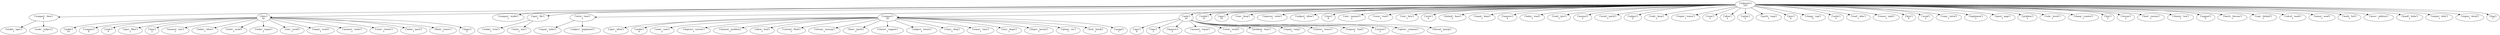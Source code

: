 strict digraph  {
	"['unknown']
229" -> "['compact', 'data']
4";
	"['unknown']
229" -> "['data']
42";
	"['unknown']
229" -> "['compact', 'stable']
1";
	"['unknown']
229" -> "['oper', 'file']
2";
	"['unknown']
229" -> "['write', 'time']
2";
	"['unknown']
229" -> "['compact']
24";
	"['unknown']
229" -> "['node']
19";
	"['unknown']
229" -> "['stable']
15";
	"['unknown']
229" -> "['oper']
19";
	"['unknown']
229" -> "['size', 'keep']
1";
	"['unknown']
229" -> "['improve', 'write']
1";
	"['unknown']
229" -> "['subject', 'allow']
1";
	"['unknown']
229" -> "['time']
8";
	"['unknown']
229" -> "['size', 'memori']
2";
	"['unknown']
229" -> "['creat', 'read']
1";
	"['unknown']
229" -> "['size', 'byte']
1";
	"['unknown']
229" -> "['write']
6";
	"['unknown']
229" -> "['default', 'base']
2";
	"['unknown']
229" -> "['repair', 'keep']
1";
	"['unknown']
229" -> "['improve']
4";
	"['unknown']
229" -> "['index', 'read']
1";
	"['unknown']
229" -> "['read', 'give']
1";
	"['unknown']
229" -> "['memori']
5";
	"['unknown']
229" -> "['avoid', 'partit']
1";
	"['unknown']
229" -> "['subject']
2";
	"['unknown']
229" -> "['code', 'keep']
2";
	"['unknown']
229" -> "['repair', 'remov']
1";
	"['unknown']
229" -> "['creat']
3";
	"['unknown']
229" -> "['allow']
2";
	"['unknown']
229" -> "['optim']
5";
	"['unknown']
229" -> "['partit', 'rang']
1";
	"['unknown']
229" -> "['give']
6";
	"['unknown']
229" -> "['chang', 'copi']
2";
	"['unknown']
229" -> "['cache']
3";
	"['unknown']
229" -> "['read', 'alloc']
1";
	"['unknown']
229" -> "['remov', 'path']
1";
	"['unknown']
229" -> "['byte']
4";
	"['unknown']
229" -> "['avoid']
3";
	"['unknown']
229" -> "['rang', 'calcul']
1";
	"['unknown']
229" -> "['implement']
5";
	"['unknown']
229" -> "['queri', 'page']
1";
	"['unknown']
229" -> "['problem']
2";
	"['unknown']
229" -> "['valu', 'involv']
1";
	"['unknown']
229" -> "['chang', 'counter']
1";
	"['unknown']
229" -> "['hint']
2";
	"['unknown']
229" -> "['stream']
2";
	"['unknown']
229" -> "['lead', 'custom']
1";
	"['unknown']
229" -> "['cluster', 'test']
1";
	"['unknown']
229" -> "['support']
2";
	"['unknown']
229" -> "['batch', 'discuss']
1";
	"['unknown']
229" -> "['copi', 'default']
1";
	"['unknown']
229" -> "['calcul', 'mark']
1";
	"['unknown']
229" -> "['mutat', 'send']
1";
	"['unknown']
229" -> "['work', 'feel']
1";
	"['unknown']
229" -> "['move', 'address']
1";
	"['unknown']
229" -> "['handl', 'failur']
1";
	"['unknown']
229" -> "['output', 'deliv']
1";
	"['unknown']
229" -> "['region', 'detail']
1";
	"['unknown']
229" -> "['bug']
1";
	"['compact', 'data']
4" -> "['stable', 'oper']
1";
	"['compact', 'data']
4" -> "['node', 'subject']
3";
	"['data']
42" -> "['stable']
10";
	"['data']
42" -> "['compact']
6";
	"['data']
42" -> "['node']
9";
	"['data']
42" -> "['oper', 'filter']
2";
	"['data']
42" -> "['time']
2";
	"['data']
42" -> "['memori', 'size']
1";
	"['data']
42" -> "['index', 'allow']
1";
	"['data']
42" -> "['write', 'avoid']
1";
	"['data']
42" -> "['reduc', 'repair']
2";
	"['data']
42" -> "['size', 'avoid']
1";
	"['data']
42" -> "['repair', 'avoid']
1";
	"['data']
42" -> "['memori', 'cache']
1";
	"['data']
42" -> "['creat', 'cluster']
1";
	"['data']
42" -> "['index', 'queri']
1";
	"['data']
42" -> "['flush', 'remov']
1";
	"['data']
42" -> "['degre']
2";
	"['oper', 'file']
2" -> "['stable', 'creat']
1";
	"['oper', 'file']
2" -> "['write', 'size']
1";
	"['write', 'time']
2" -> "['repair', 'index']
1";
	"['write', 'time']
2" -> "['subject', 'implement']
1";
	"['compact']
24" -> "['oper', 'allow']
1";
	"['compact']
24" -> "['stable']
6";
	"['compact']
24" -> "['node', 'sens']
2";
	"['compact']
24" -> "['improve', 'current']
1";
	"['compact']
24" -> "['memori', 'problem']
1";
	"['compact']
24" -> "['allow', 'lead']
1";
	"['compact']
24" -> "['current', 'flush']
1";
	"['compact']
24" -> "['stream', 'messag']
1";
	"['compact']
24" -> "['base', 'partit']
1";
	"['compact']
24" -> "['cluster', 'support']
1";
	"['compact']
24" -> "['subject', 'return']
1";
	"['compact']
24" -> "['class', 'drop']
1";
	"['compact']
24" -> "['remov', 'class']
1";
	"['compact']
24" -> "['issu', 'degre']
1";
	"['compact']
24" -> "['degre', 'persist']
1";
	"['compact']
24" -> "['option', 'stc']
1";
	"['compact']
24" -> "['lock', 'break']
1";
	"['compact']
24" -> "['snappi']
1";
	"['node']
19" -> "['oper']
4";
	"['node']
19" -> "['time']
3";
	"['node']
19" -> "['improve']
2";
	"['node']
19" -> "['memori', 'repair']
1";
	"['node']
19" -> "['creat', 'avoid']
1";
	"['node']
19" -> "['problem', 'base']
1";
	"['node']
19" -> "['repair', 'rang']
1";
	"['node']
19" -> "['cluster', 'remov']
1";
	"['node']
19" -> "['request', 'load']
1";
	"['node']
19" -> "['current']
2";
	"['node']
19" -> "['option', 'commun']
1";
	"['node']
19" -> "['thread', 'gossip']
1";
}
